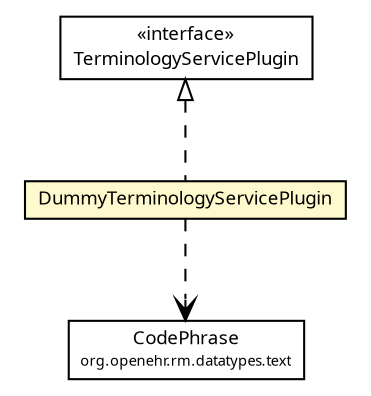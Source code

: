 #!/usr/local/bin/dot
#
# Class diagram 
# Generated by UMLGraph version R5_6 (http://www.umlgraph.org/)
#

digraph G {
	edge [fontname="Trebuchet MS",fontsize=10,labelfontname="Trebuchet MS",labelfontsize=10];
	node [fontname="Trebuchet MS",fontsize=10,shape=plaintext];
	nodesep=0.25;
	ranksep=0.5;
	// se.cambio.cds.ts.TerminologyServicePlugin
	c165010 [label=<<table title="se.cambio.cds.ts.TerminologyServicePlugin" border="0" cellborder="1" cellspacing="0" cellpadding="2" port="p" href="./TerminologyServicePlugin.html">
		<tr><td><table border="0" cellspacing="0" cellpadding="1">
<tr><td align="center" balign="center"> &#171;interface&#187; </td></tr>
<tr><td align="center" balign="center"><font face="Trebuchet MS"> TerminologyServicePlugin </font></td></tr>
		</table></td></tr>
		</table>>, URL="./TerminologyServicePlugin.html", fontname="Trebuchet MS", fontcolor="black", fontsize=9.0];
	// se.cambio.cds.ts.DummyTerminologyServicePlugin
	c165018 [label=<<table title="se.cambio.cds.ts.DummyTerminologyServicePlugin" border="0" cellborder="1" cellspacing="0" cellpadding="2" port="p" bgcolor="lemonChiffon" href="./DummyTerminologyServicePlugin.html">
		<tr><td><table border="0" cellspacing="0" cellpadding="1">
<tr><td align="center" balign="center"><font face="Trebuchet MS"> DummyTerminologyServicePlugin </font></td></tr>
		</table></td></tr>
		</table>>, URL="./DummyTerminologyServicePlugin.html", fontname="Trebuchet MS", fontcolor="black", fontsize=9.0];
	//se.cambio.cds.ts.DummyTerminologyServicePlugin implements se.cambio.cds.ts.TerminologyServicePlugin
	c165010:p -> c165018:p [dir=back,arrowtail=empty,style=dashed];
	// se.cambio.cds.ts.DummyTerminologyServicePlugin DEPEND org.openehr.rm.datatypes.text.CodePhrase
	c165018:p -> c165380:p [taillabel="", label="", headlabel="", fontname="Trebuchet MS", fontcolor="black", fontsize=10.0, color="black", arrowhead=open, style=dashed];
	// org.openehr.rm.datatypes.text.CodePhrase
	c165380 [label=<<table title="org.openehr.rm.datatypes.text.CodePhrase" border="0" cellborder="1" cellspacing="0" cellpadding="2" port="p" href="http://java.sun.com/j2se/1.4.2/docs/api/org/openehr/rm/datatypes/text/CodePhrase.html">
		<tr><td><table border="0" cellspacing="0" cellpadding="1">
<tr><td align="center" balign="center"><font face="Trebuchet MS"> CodePhrase </font></td></tr>
<tr><td align="center" balign="center"><font face="Trebuchet MS" point-size="7.0"> org.openehr.rm.datatypes.text </font></td></tr>
		</table></td></tr>
		</table>>, URL="http://java.sun.com/j2se/1.4.2/docs/api/org/openehr/rm/datatypes/text/CodePhrase.html", fontname="Trebuchet MS", fontcolor="black", fontsize=9.0];
}

